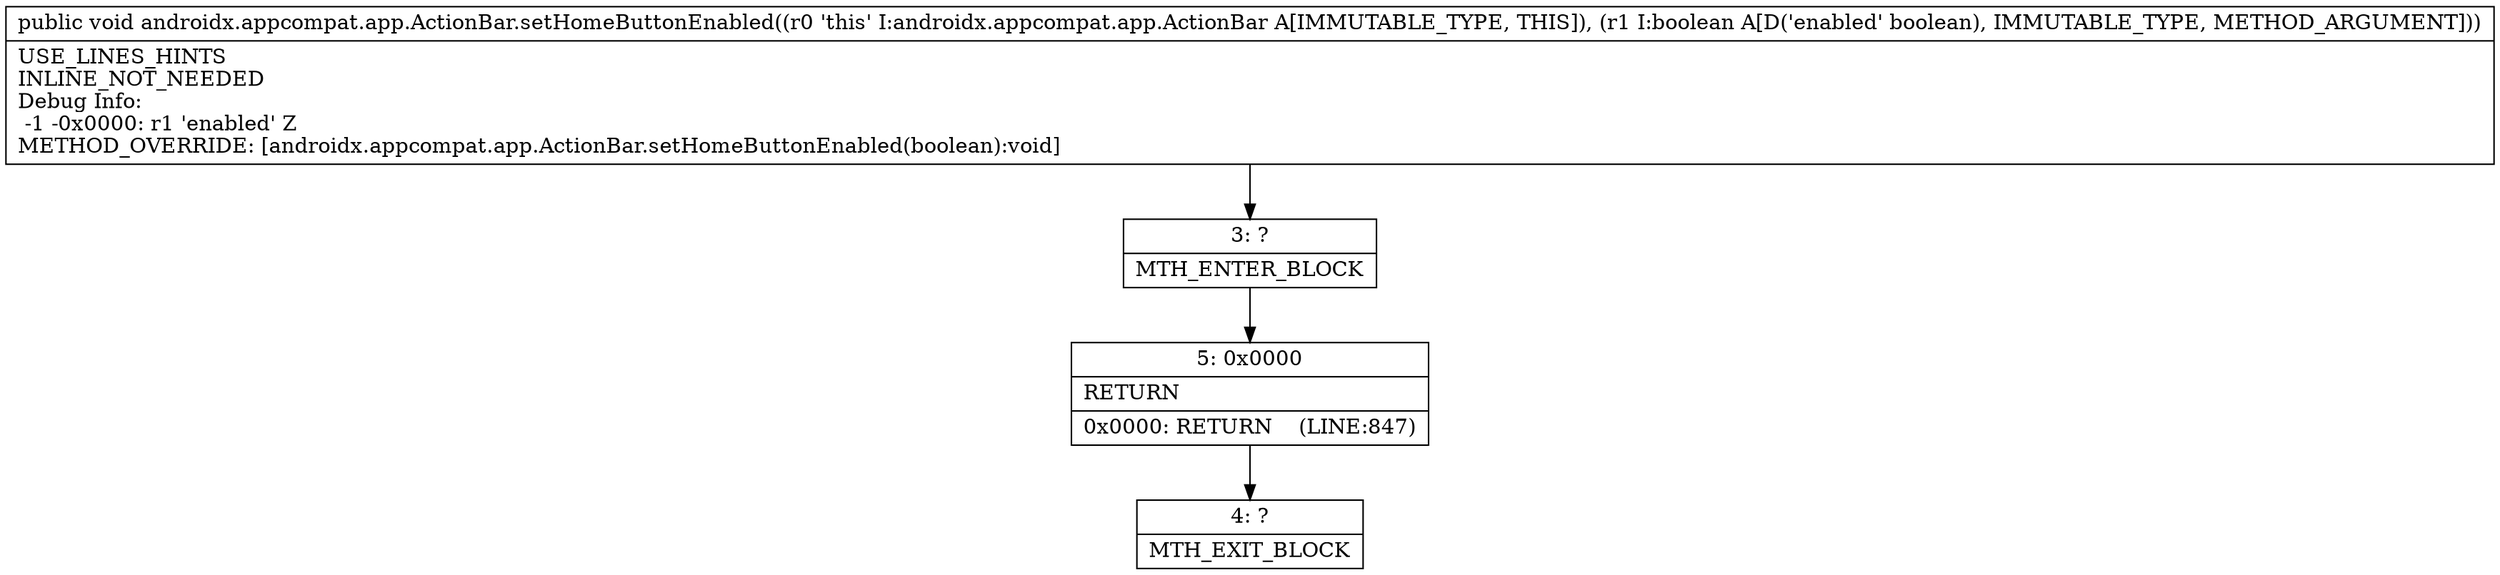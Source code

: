 digraph "CFG forandroidx.appcompat.app.ActionBar.setHomeButtonEnabled(Z)V" {
Node_3 [shape=record,label="{3\:\ ?|MTH_ENTER_BLOCK\l}"];
Node_5 [shape=record,label="{5\:\ 0x0000|RETURN\l|0x0000: RETURN    (LINE:847)\l}"];
Node_4 [shape=record,label="{4\:\ ?|MTH_EXIT_BLOCK\l}"];
MethodNode[shape=record,label="{public void androidx.appcompat.app.ActionBar.setHomeButtonEnabled((r0 'this' I:androidx.appcompat.app.ActionBar A[IMMUTABLE_TYPE, THIS]), (r1 I:boolean A[D('enabled' boolean), IMMUTABLE_TYPE, METHOD_ARGUMENT]))  | USE_LINES_HINTS\lINLINE_NOT_NEEDED\lDebug Info:\l  \-1 \-0x0000: r1 'enabled' Z\lMETHOD_OVERRIDE: [androidx.appcompat.app.ActionBar.setHomeButtonEnabled(boolean):void]\l}"];
MethodNode -> Node_3;Node_3 -> Node_5;
Node_5 -> Node_4;
}

